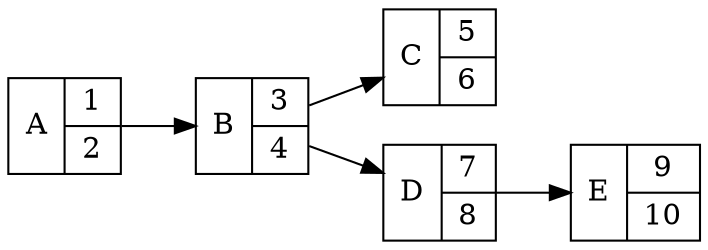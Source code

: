 
digraph tree {
    rankdir=LR;

    node [shape=record];
    A [label="{A|{1|2}}"];
    B [label="{B|{3|4}}"];
    C [label="{C|{5|6}}"];
    D [label="{D|{7|8}}"];
    E [label="{E|{9|10}}"];

    A -> B;
    B -> C;
    B -> D;
    D -> E;
}
